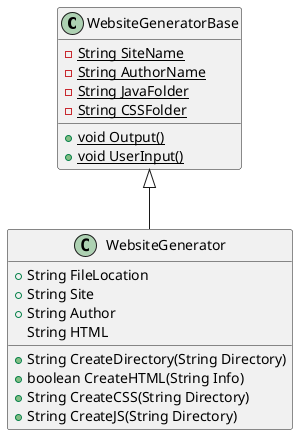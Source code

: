 @startuml
'https://plantuml.com/class-diagram




class WebsiteGeneratorBase{
        -{static} String SiteName
        -{static} String AuthorName
        -{static} String JavaFolder
        -{static} String CSSFolder
        +{static} void Output()
        +{static} void UserInput()
}

class WebsiteGenerator{
        + String FileLocation
        + String Site
        + String Author
          String HTML
        + String CreateDirectory(String Directory)
        + boolean CreateHTML(String Info)
        + String CreateCSS(String Directory)
        + String CreateJS(String Directory)

}
WebsiteGeneratorBase <|-- WebsiteGenerator

@enduml